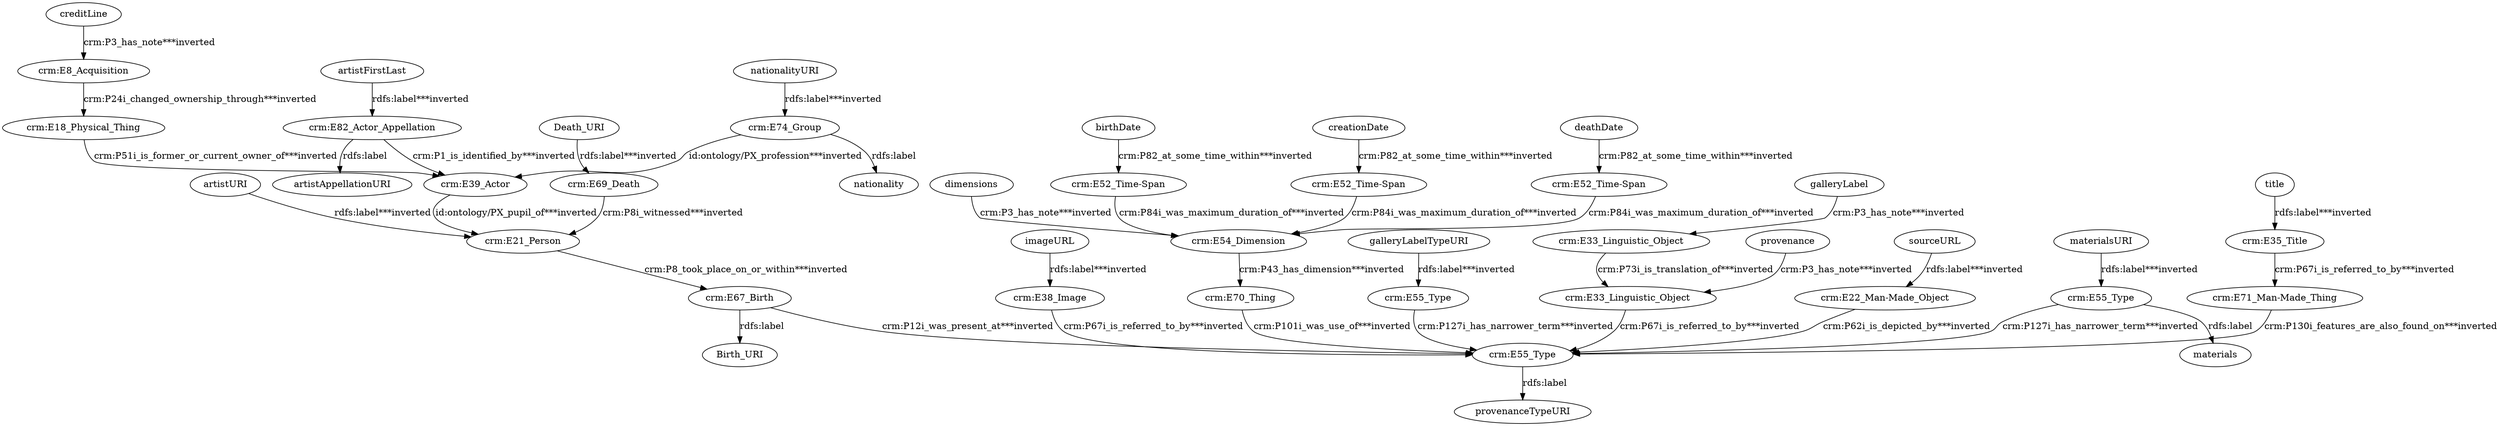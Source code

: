 digraph {
  Death_URI [type=attribute_name,label=Death_URI]
  "crm:E69_Death1" [type=class_uri,label="crm:E69_Death"]
  artistFirstLast [type=attribute_name,label=artistFirstLast]
  "crm:E82_Actor_Appellation1" [type=class_uri,label="crm:E82_Actor_Appellation"]
  artistURI [type=attribute_name,label=artistURI]
  "crm:E21_Person1" [type=class_uri,label="crm:E21_Person"]
  birthDate [type=attribute_name,label=birthDate]
  "crm:E52_Time-Span1" [type=class_uri,label="crm:E52_Time-Span"]
  creationDate [type=attribute_name,label=creationDate]
  "crm:E52_Time-Span3" [type=class_uri,label="crm:E52_Time-Span"]
  creditLine [type=attribute_name,label=creditLine]
  "crm:E8_Acquisition1" [type=class_uri,label="crm:E8_Acquisition"]
  "crm:E18_Physical_Thing" [type=class_uri,label="crm:E18_Physical_Thing"]
  "crm:E39_Actor" [type=class_uri,label="crm:E39_Actor"]
  "crm:E67_Birth1" [type=class_uri,label="crm:E67_Birth"]
  "crm:E22_Man-Made_Object1" [type=class_uri,label="crm:E22_Man-Made_Object"]
  "crm:E55_Type2" [type=class_uri,label="crm:E55_Type"]
  "crm:E33_Linguistic_Object1" [type=class_uri,label="crm:E33_Linguistic_Object"]
  "crm:E33_Linguistic_Object2" [type=class_uri,label="crm:E33_Linguistic_Object"]
  "crm:E35_Title1" [type=class_uri,label="crm:E35_Title"]
  "crm:E71_Man-Made_Thing" [type=class_uri,label="crm:E71_Man-Made_Thing"]
  "crm:E38_Image1" [type=class_uri,label="crm:E38_Image"]
  "crm:E54_Dimension1" [type=class_uri,label="crm:E54_Dimension"]
  "crm:E52_Time-Span2" [type=class_uri,label="crm:E52_Time-Span"]
  "crm:E70_Thing" [type=class_uri,label="crm:E70_Thing"]
  "crm:E55_Type1" [type=class_uri,label="crm:E55_Type"]
  materials [type=attribute_name,label=materials]
  provenanceTypeURI [type=attribute_name,label=provenanceTypeURI]
  "crm:E55_Type3" [type=class_uri,label="crm:E55_Type"]
  Birth_URI [type=attribute_name,label=Birth_URI]
  "crm:E74_Group1" [type=class_uri,label="crm:E74_Group"]
  nationality [type=attribute_name,label=nationality]
  artistAppellationURI [type=attribute_name,label=artistAppellationURI]
  deathDate [type=attribute_name,label=deathDate]
  dimensions [type=attribute_name,label=dimensions]
  galleryLabel [type=attribute_name,label=galleryLabel]
  galleryLabelTypeURI [type=attribute_name,label=galleryLabelTypeURI]
  imageURL [type=attribute_name,label=imageURL]
  materialsURI [type=attribute_name,label=materialsURI]
  nationalityURI [type=attribute_name,label=nationalityURI]
  provenance [type=attribute_name,label=provenance]
  sourceURL [type=attribute_name,label=sourceURL]
  title [type=attribute_name,label=title]
  Death_URI -> "crm:E69_Death1" [type=st_property_uri,label="rdfs:label***inverted"]
  artistFirstLast -> "crm:E82_Actor_Appellation1" [type=st_property_uri,label="rdfs:label***inverted"]
  artistURI -> "crm:E21_Person1" [type=st_property_uri,label="rdfs:label***inverted"]
  birthDate -> "crm:E52_Time-Span1" [type=st_property_uri,label="crm:P82_at_some_time_within***inverted"]
  creationDate -> "crm:E52_Time-Span3" [type=st_property_uri,label="crm:P82_at_some_time_within***inverted"]
  creditLine -> "crm:E8_Acquisition1" [type=st_property_uri,label="crm:P3_has_note***inverted"]
  "crm:E18_Physical_Thing" -> "crm:E39_Actor" [type=direct_property_uri,label="crm:P51i_is_former_or_current_owner_of***inverted"]
  "crm:E21_Person1" -> "crm:E67_Birth1" [type=inherited,label="crm:P8_took_place_on_or_within***inverted"]
  "crm:E22_Man-Made_Object1" -> "crm:E55_Type2" [type=inherited,label="crm:P62i_is_depicted_by***inverted"]
  "crm:E33_Linguistic_Object1" -> "crm:E55_Type2" [type=inherited,label="crm:P67i_is_referred_to_by***inverted"]
  "crm:E33_Linguistic_Object2" -> "crm:E33_Linguistic_Object1" [type=direct_property_uri,label="crm:P73i_is_translation_of***inverted"]
  "crm:E35_Title1" -> "crm:E71_Man-Made_Thing" [type=inherited,label="crm:P67i_is_referred_to_by***inverted"]
  "crm:E38_Image1" -> "crm:E55_Type2" [type=inherited,label="crm:P67i_is_referred_to_by***inverted"]
  "crm:E39_Actor" -> "crm:E21_Person1" [type=direct_property_uri,label="id:ontology/PX_pupil_of***inverted"]
  "crm:E52_Time-Span1" -> "crm:E54_Dimension1" [type=direct_property_uri,label="crm:P84i_was_maximum_duration_of***inverted"]
  "crm:E52_Time-Span2" -> "crm:E54_Dimension1" [type=direct_property_uri,label="crm:P84i_was_maximum_duration_of***inverted"]
  "crm:E52_Time-Span3" -> "crm:E54_Dimension1" [type=direct_property_uri,label="crm:P84i_was_maximum_duration_of***inverted"]
  "crm:E54_Dimension1" -> "crm:E70_Thing" [type=direct_property_uri,label="crm:P43_has_dimension***inverted"]
  "crm:E55_Type1" -> "crm:E55_Type2" [type=direct_property_uri,label="crm:P127i_has_narrower_term***inverted"]
  "crm:E55_Type1" -> materials [label="rdfs:label",type=st_property_uri]
  "crm:E55_Type2" -> provenanceTypeURI [label="rdfs:label",type=st_property_uri]
  "crm:E55_Type3" -> "crm:E55_Type2" [type=direct_property_uri,label="crm:P127i_has_narrower_term***inverted"]
  "crm:E67_Birth1" -> Birth_URI [label="rdfs:label",type=st_property_uri]
  "crm:E67_Birth1" -> "crm:E55_Type2" [type=inherited,label="crm:P12i_was_present_at***inverted"]
  "crm:E69_Death1" -> "crm:E21_Person1" [type=inherited,label="crm:P8i_witnessed***inverted"]
  "crm:E70_Thing" -> "crm:E55_Type2" [type=direct_property_uri,label="crm:P101i_was_use_of***inverted"]
  "crm:E71_Man-Made_Thing" -> "crm:E55_Type2" [type=inherited,label="crm:P130i_features_are_also_found_on***inverted"]
  "crm:E74_Group1" -> "crm:E39_Actor" [type=direct_property_uri,label="id:ontology/PX_profession***inverted"]
  "crm:E74_Group1" -> nationality [label="rdfs:label",type=st_property_uri]
  "crm:E82_Actor_Appellation1" -> artistAppellationURI [label="rdfs:label",type=st_property_uri]
  "crm:E82_Actor_Appellation1" -> "crm:E39_Actor" [type=inherited,label="crm:P1_is_identified_by***inverted"]
  "crm:E8_Acquisition1" -> "crm:E18_Physical_Thing" [type=direct_property_uri,label="crm:P24i_changed_ownership_through***inverted"]
  deathDate -> "crm:E52_Time-Span2" [type=st_property_uri,label="crm:P82_at_some_time_within***inverted"]
  dimensions -> "crm:E54_Dimension1" [type=st_property_uri,label="crm:P3_has_note***inverted"]
  galleryLabel -> "crm:E33_Linguistic_Object2" [type=st_property_uri,label="crm:P3_has_note***inverted"]
  galleryLabelTypeURI -> "crm:E55_Type3" [type=st_property_uri,label="rdfs:label***inverted"]
  imageURL -> "crm:E38_Image1" [type=st_property_uri,label="rdfs:label***inverted"]
  materialsURI -> "crm:E55_Type1" [type=st_property_uri,label="rdfs:label***inverted"]
  nationalityURI -> "crm:E74_Group1" [type=st_property_uri,label="rdfs:label***inverted"]
  provenance -> "crm:E33_Linguistic_Object1" [type=st_property_uri,label="crm:P3_has_note***inverted"]
  sourceURL -> "crm:E22_Man-Made_Object1" [type=st_property_uri,label="rdfs:label***inverted"]
  title -> "crm:E35_Title1" [type=st_property_uri,label="rdfs:label***inverted"]
}
